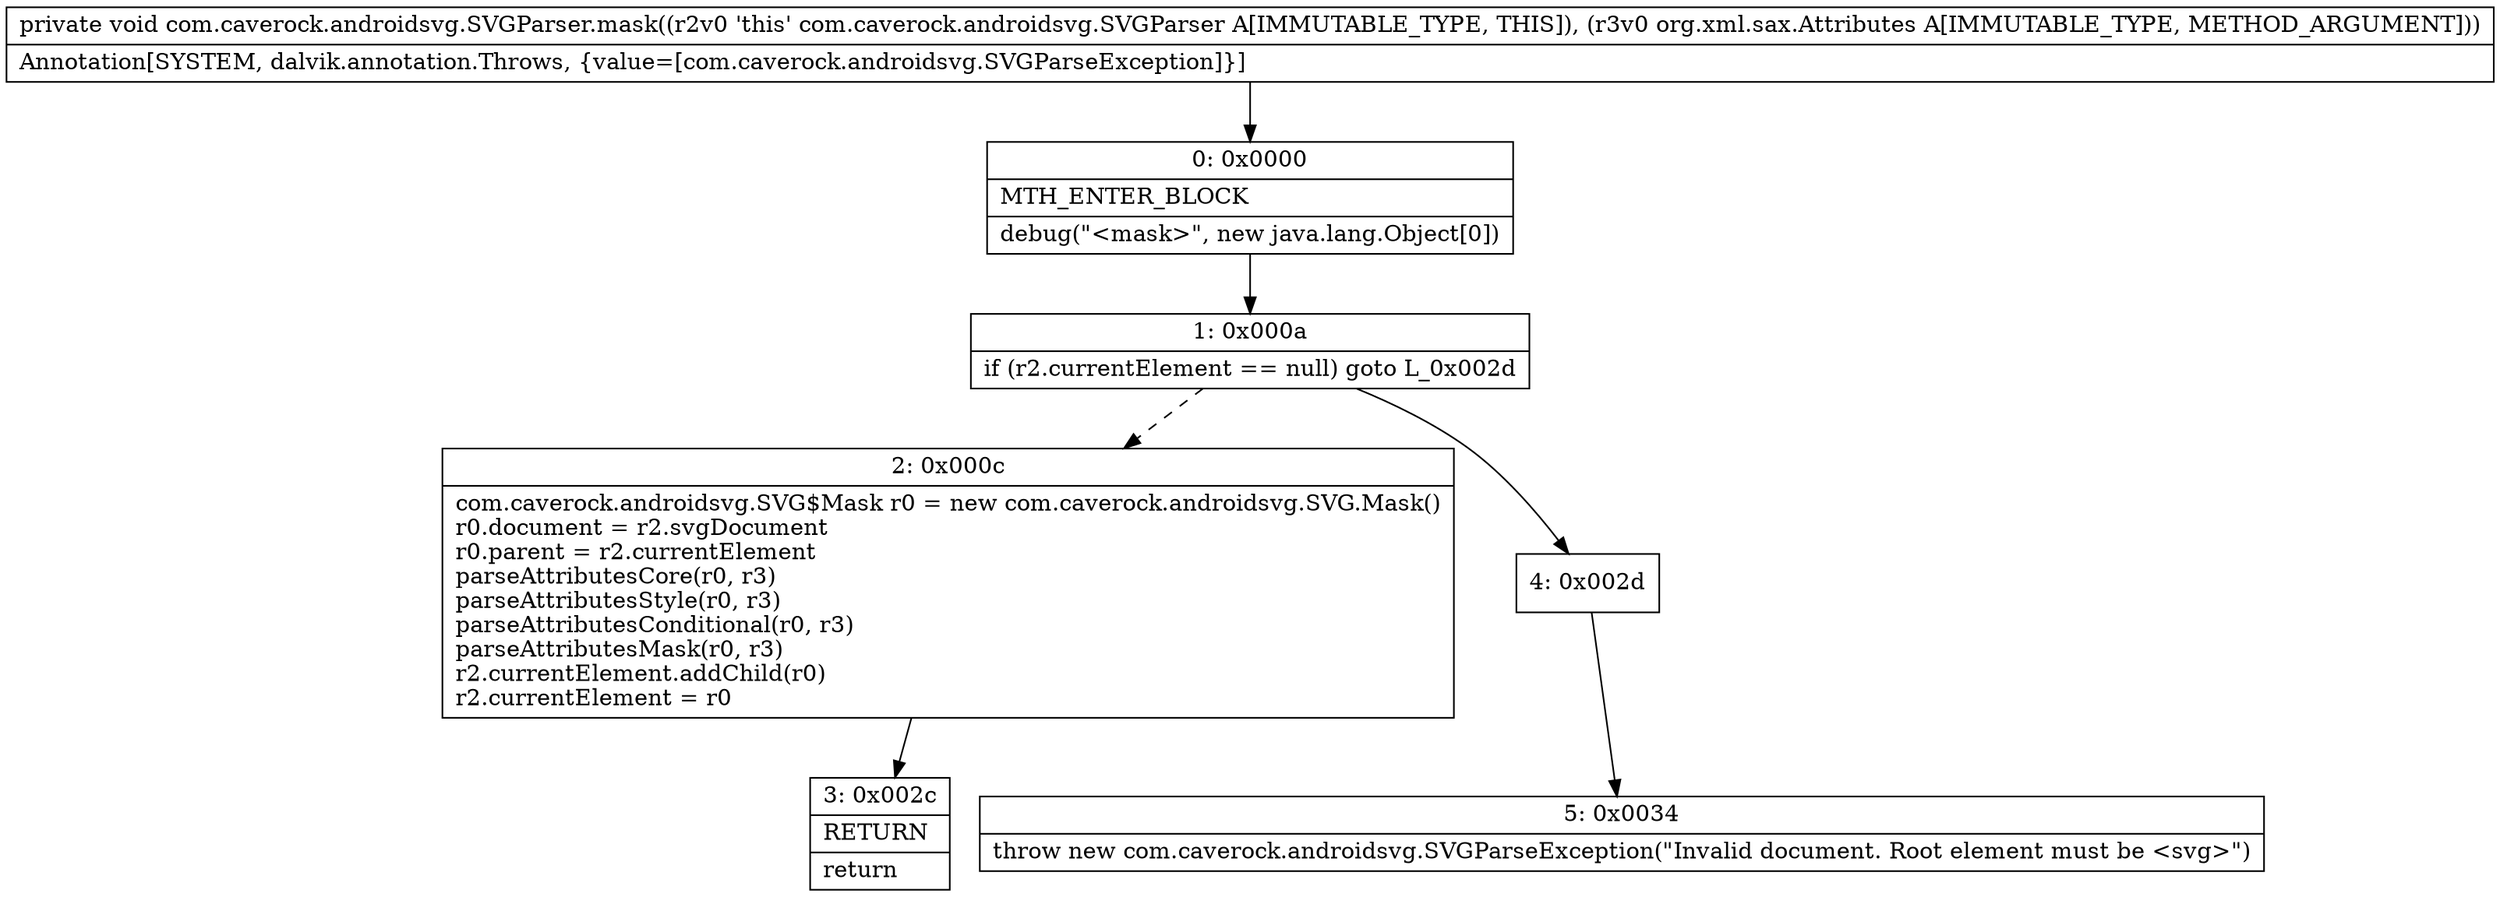 digraph "CFG forcom.caverock.androidsvg.SVGParser.mask(Lorg\/xml\/sax\/Attributes;)V" {
Node_0 [shape=record,label="{0\:\ 0x0000|MTH_ENTER_BLOCK\l|debug(\"\<mask\>\", new java.lang.Object[0])\l}"];
Node_1 [shape=record,label="{1\:\ 0x000a|if (r2.currentElement == null) goto L_0x002d\l}"];
Node_2 [shape=record,label="{2\:\ 0x000c|com.caverock.androidsvg.SVG$Mask r0 = new com.caverock.androidsvg.SVG.Mask()\lr0.document = r2.svgDocument\lr0.parent = r2.currentElement\lparseAttributesCore(r0, r3)\lparseAttributesStyle(r0, r3)\lparseAttributesConditional(r0, r3)\lparseAttributesMask(r0, r3)\lr2.currentElement.addChild(r0)\lr2.currentElement = r0\l}"];
Node_3 [shape=record,label="{3\:\ 0x002c|RETURN\l|return\l}"];
Node_4 [shape=record,label="{4\:\ 0x002d}"];
Node_5 [shape=record,label="{5\:\ 0x0034|throw new com.caverock.androidsvg.SVGParseException(\"Invalid document. Root element must be \<svg\>\")\l}"];
MethodNode[shape=record,label="{private void com.caverock.androidsvg.SVGParser.mask((r2v0 'this' com.caverock.androidsvg.SVGParser A[IMMUTABLE_TYPE, THIS]), (r3v0 org.xml.sax.Attributes A[IMMUTABLE_TYPE, METHOD_ARGUMENT]))  | Annotation[SYSTEM, dalvik.annotation.Throws, \{value=[com.caverock.androidsvg.SVGParseException]\}]\l}"];
MethodNode -> Node_0;
Node_0 -> Node_1;
Node_1 -> Node_2[style=dashed];
Node_1 -> Node_4;
Node_2 -> Node_3;
Node_4 -> Node_5;
}


